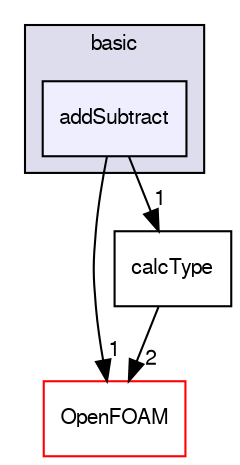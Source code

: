 digraph "src/postProcessing/foamCalcFunctions/basic/addSubtract" {
  bgcolor=transparent;
  compound=true
  node [ fontsize="10", fontname="FreeSans"];
  edge [ labelfontsize="10", labelfontname="FreeSans"];
  subgraph clusterdir_40fb29a5b730146f4701645e0474228a {
    graph [ bgcolor="#ddddee", pencolor="black", label="basic" fontname="FreeSans", fontsize="10", URL="dir_40fb29a5b730146f4701645e0474228a.html"]
  dir_6103f014c36983fcdb43b5ede4127f6a [shape=box, label="addSubtract", style="filled", fillcolor="#eeeeff", pencolor="black", URL="dir_6103f014c36983fcdb43b5ede4127f6a.html"];
  }
  dir_c5473ff19b20e6ec4dfe5c310b3778a8 [shape=box label="OpenFOAM" color="red" URL="dir_c5473ff19b20e6ec4dfe5c310b3778a8.html"];
  dir_8cc17f8dfc78ec3c29315950341ce9ca [shape=box label="calcType" URL="dir_8cc17f8dfc78ec3c29315950341ce9ca.html"];
  dir_6103f014c36983fcdb43b5ede4127f6a->dir_c5473ff19b20e6ec4dfe5c310b3778a8 [headlabel="1", labeldistance=1.5 headhref="dir_002282_001732.html"];
  dir_6103f014c36983fcdb43b5ede4127f6a->dir_8cc17f8dfc78ec3c29315950341ce9ca [headlabel="1", labeldistance=1.5 headhref="dir_002282_002283.html"];
  dir_8cc17f8dfc78ec3c29315950341ce9ca->dir_c5473ff19b20e6ec4dfe5c310b3778a8 [headlabel="2", labeldistance=1.5 headhref="dir_002283_001732.html"];
}
